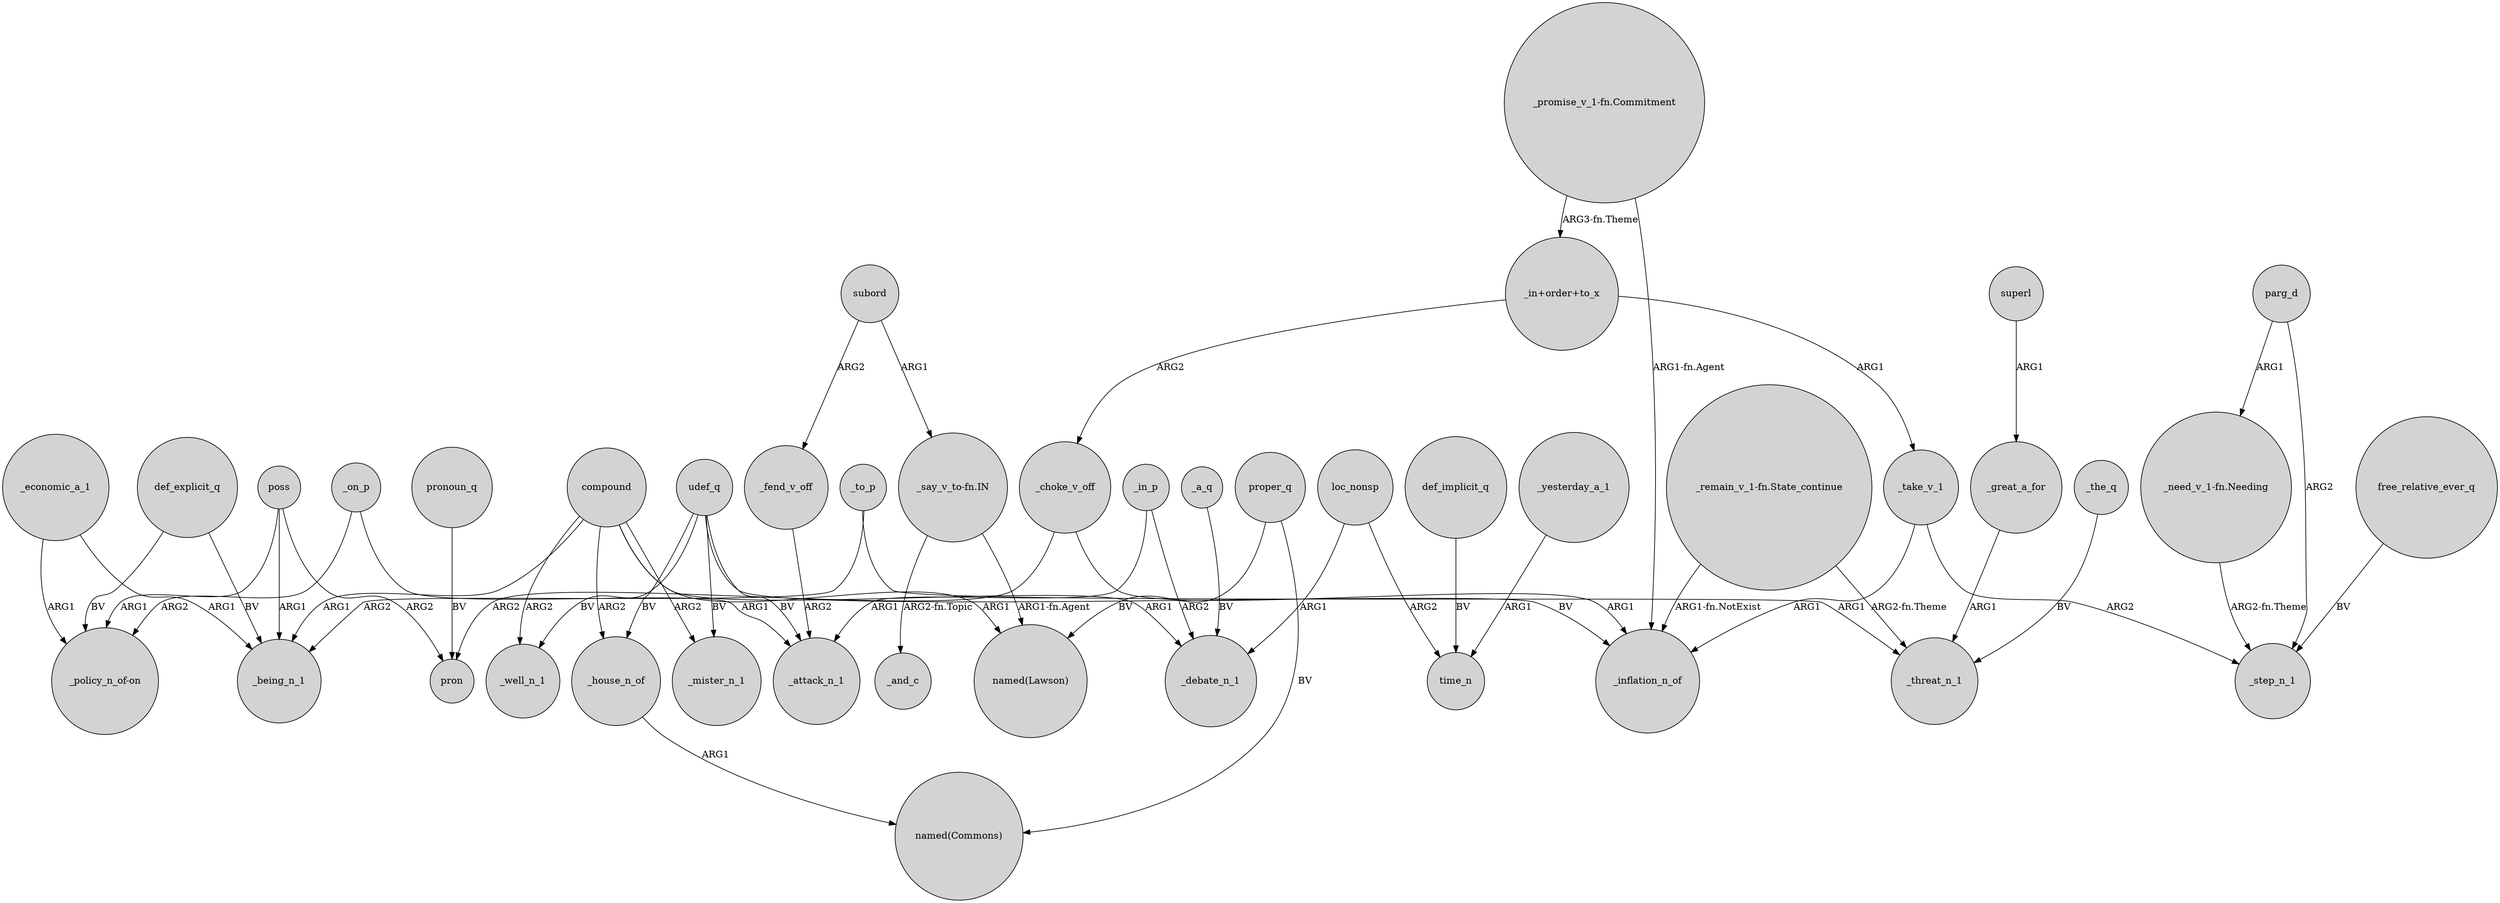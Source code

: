 digraph {
	node [shape=circle style=filled]
	_economic_a_1 -> _being_n_1 [label=ARG1]
	udef_q -> _inflation_n_of [label=BV]
	_yesterday_a_1 -> time_n [label=ARG1]
	poss -> pron [label=ARG2]
	def_explicit_q -> _being_n_1 [label=BV]
	_choke_v_off -> _inflation_n_of [label=ARG1]
	loc_nonsp -> _debate_n_1 [label=ARG1]
	"_remain_v_1-fn.State_continue" -> _threat_n_1 [label="ARG2-fn.Theme"]
	compound -> _mister_n_1 [label=ARG2]
	_on_p -> "_policy_n_of-on" [label=ARG2]
	proper_q -> "named(Commons)" [label=BV]
	subord -> _fend_v_off [label=ARG2]
	udef_q -> _mister_n_1 [label=BV]
	_the_q -> _threat_n_1 [label=BV]
	poss -> _being_n_1 [label=ARG1]
	subord -> "_say_v_to-fn.IN" [label=ARG1]
	compound -> _well_n_1 [label=ARG2]
	_on_p -> _attack_n_1 [label=ARG1]
	poss -> "_policy_n_of-on" [label=ARG1]
	_in_p -> _debate_n_1 [label=ARG2]
	_to_p -> _threat_n_1 [label=ARG1]
	_in_p -> _attack_n_1 [label=ARG1]
	def_explicit_q -> "_policy_n_of-on" [label=BV]
	loc_nonsp -> time_n [label=ARG2]
	compound -> _debate_n_1 [label=ARG1]
	_choke_v_off -> pron [label=ARG2]
	compound -> _house_n_of [label=ARG2]
	_take_v_1 -> _inflation_n_of [label=ARG1]
	pronoun_q -> pron [label=BV]
	"_need_v_1-fn.Needing" -> _step_n_1 [label="ARG2-fn.Theme"]
	"_promise_v_1-fn.Commitment" -> "_in+order+to_x" [label="ARG3-fn.Theme"]
	_fend_v_off -> _attack_n_1 [label=ARG2]
	superl -> _great_a_for [label=ARG1]
	parg_d -> "_need_v_1-fn.Needing" [label=ARG1]
	parg_d -> _step_n_1 [label=ARG2]
	_to_p -> _being_n_1 [label=ARG2]
	"_say_v_to-fn.IN" -> "named(Lawson)" [label="ARG1-fn.Agent"]
	_a_q -> _debate_n_1 [label=BV]
	compound -> "named(Lawson)" [label=ARG1]
	proper_q -> "named(Lawson)" [label=BV]
	"_say_v_to-fn.IN" -> _and_c [label="ARG2-fn.Topic"]
	"_remain_v_1-fn.State_continue" -> _inflation_n_of [label="ARG1-fn.NotExist"]
	"_promise_v_1-fn.Commitment" -> _inflation_n_of [label="ARG1-fn.Agent"]
	_great_a_for -> _threat_n_1 [label=ARG1]
	"_in+order+to_x" -> _choke_v_off [label=ARG2]
	compound -> _being_n_1 [label=ARG1]
	_economic_a_1 -> "_policy_n_of-on" [label=ARG1]
	udef_q -> _house_n_of [label=BV]
	_take_v_1 -> _step_n_1 [label=ARG2]
	"_in+order+to_x" -> _take_v_1 [label=ARG1]
	udef_q -> _attack_n_1 [label=BV]
	udef_q -> _well_n_1 [label=BV]
	_house_n_of -> "named(Commons)" [label=ARG1]
	free_relative_ever_q -> _step_n_1 [label=BV]
	def_implicit_q -> time_n [label=BV]
}
